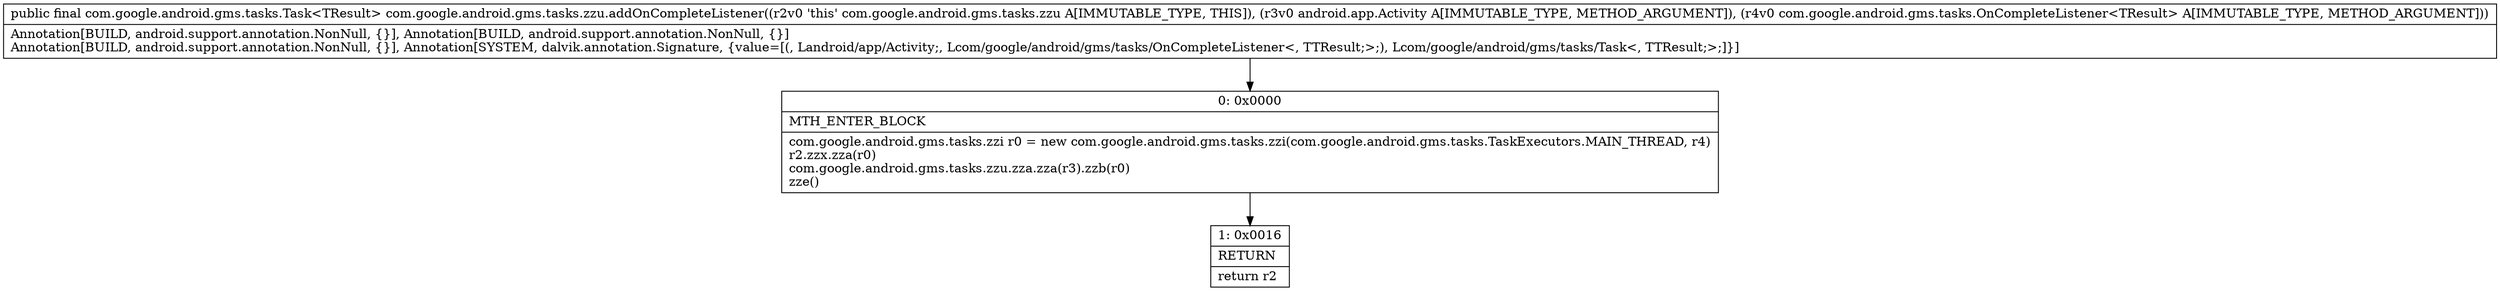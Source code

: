 digraph "CFG forcom.google.android.gms.tasks.zzu.addOnCompleteListener(Landroid\/app\/Activity;Lcom\/google\/android\/gms\/tasks\/OnCompleteListener;)Lcom\/google\/android\/gms\/tasks\/Task;" {
Node_0 [shape=record,label="{0\:\ 0x0000|MTH_ENTER_BLOCK\l|com.google.android.gms.tasks.zzi r0 = new com.google.android.gms.tasks.zzi(com.google.android.gms.tasks.TaskExecutors.MAIN_THREAD, r4)\lr2.zzx.zza(r0)\lcom.google.android.gms.tasks.zzu.zza.zza(r3).zzb(r0)\lzze()\l}"];
Node_1 [shape=record,label="{1\:\ 0x0016|RETURN\l|return r2\l}"];
MethodNode[shape=record,label="{public final com.google.android.gms.tasks.Task\<TResult\> com.google.android.gms.tasks.zzu.addOnCompleteListener((r2v0 'this' com.google.android.gms.tasks.zzu A[IMMUTABLE_TYPE, THIS]), (r3v0 android.app.Activity A[IMMUTABLE_TYPE, METHOD_ARGUMENT]), (r4v0 com.google.android.gms.tasks.OnCompleteListener\<TResult\> A[IMMUTABLE_TYPE, METHOD_ARGUMENT]))  | Annotation[BUILD, android.support.annotation.NonNull, \{\}], Annotation[BUILD, android.support.annotation.NonNull, \{\}]\lAnnotation[BUILD, android.support.annotation.NonNull, \{\}], Annotation[SYSTEM, dalvik.annotation.Signature, \{value=[(, Landroid\/app\/Activity;, Lcom\/google\/android\/gms\/tasks\/OnCompleteListener\<, TTResult;\>;), Lcom\/google\/android\/gms\/tasks\/Task\<, TTResult;\>;]\}]\l}"];
MethodNode -> Node_0;
Node_0 -> Node_1;
}


